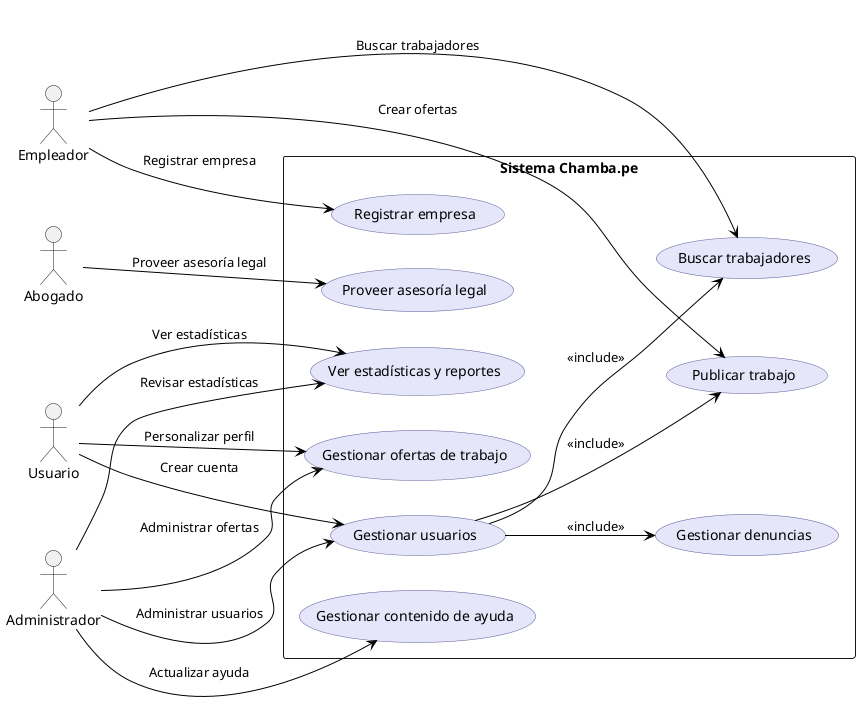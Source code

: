 @startuml uml
left to right direction
skinparam packageStyle rectangle
skinparam backgroundColor #ffffff
skinparam usecase {
  BackgroundColor #e6e6fa
  BorderColor #5a5a99
  ArrowColor Black
  FontColor Black
}

actor "Abogado" as Abogado
actor "Administrador" as Administrador
actor "Usuario" as Usuario
actor "Empleador" as Empleador

rectangle "Sistema Chamba.pe" {

  ' Casos de uso generales
  usecase "Gestionar usuarios" as UC01
  usecase "Gestionar denuncias" as UC02
  usecase "Gestionar ofertas de trabajo" as UC03
  usecase "Gestionar contenido de ayuda" as UC04
  usecase "Ver estadísticas y reportes" as UC05
  usecase "Registrar empresa" as UC06
  usecase "Publicar trabajo" as UC07
  usecase "Buscar trabajadores" as UC08
  usecase "Proveer asesoría legal" as UC09

  ' Relaciones include/extend
  UC01 --> UC02 : <<include>>
  UC01 --> UC07 : <<include>>
  UC01 --> UC08 : <<include>>
 

}

' Relaciones de actores con casos de uso
Abogado --> UC09 : Proveer asesoría legal
Administrador --> UC01 : Administrar usuarios
Administrador --> UC03 : Administrar ofertas
Administrador --> UC04 : Actualizar ayuda
Administrador --> UC05 : Revisar estadísticas
Empleador --> UC06 : Registrar empresa
Empleador --> UC07 : Crear ofertas
Empleador --> UC08 : Buscar trabajadores
Usuario --> UC01 : Crear cuenta
Usuario --> UC03 : Personalizar perfil
Usuario --> UC05 : Ver estadísticas

@enduml
